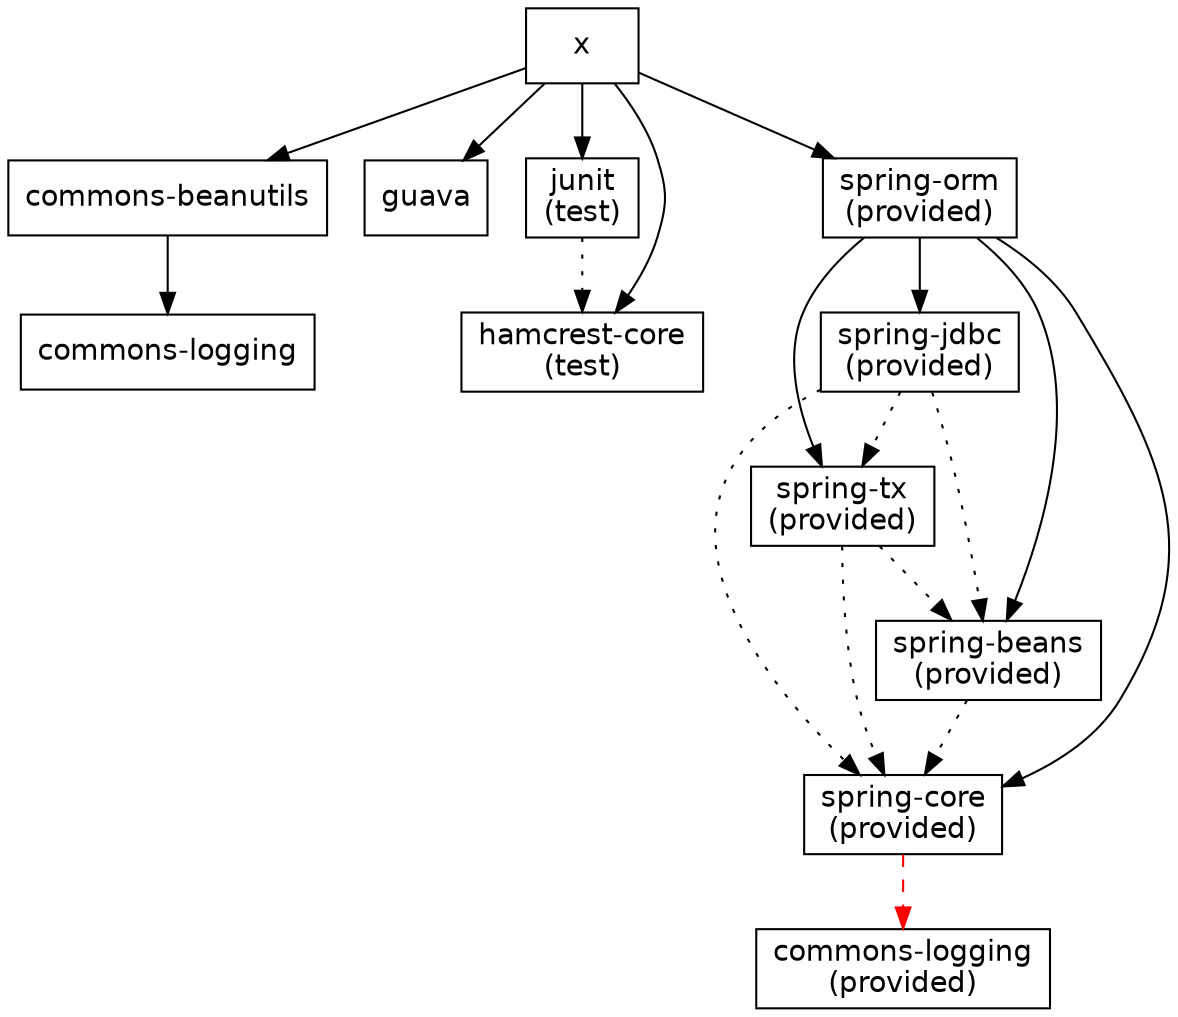 digraph G {
  node [shape="box",fontname="Helvetica"]
  edge [fontname="Helvetica",fontsize="10"]

  // Node Definitions:
  "abc:x:jar::compile"[label="x"]
  "commons-beanutils:commons-beanutils:jar::compile"[label="commons-beanutils"]
  "commons-logging:commons-logging:jar::compile"[label="commons-logging"]
  "com.google.guava:guava:jar::compile"[label="guava"]
  "junit:junit:jar::test"[label="junit\n(test)"]
  "org.hamcrest:hamcrest-core:jar::test"[label="hamcrest-core\n(test)"]
  "org.springframework:spring-orm:jar::provided"[label="spring-orm\n(provided)"]
  "org.springframework:spring-beans:jar::provided"[label="spring-beans\n(provided)"]
  "org.springframework:spring-core:jar::provided"[label="spring-core\n(provided)"]
  "commons-logging:commons-logging:jar::provided"[label="commons-logging\n(provided)"]
  "org.springframework:spring-jdbc:jar::provided"[label="spring-jdbc\n(provided)"]
  "org.springframework:spring-tx:jar::provided"[label="spring-tx\n(provided)"]

  // Edge Definitions:
  "abc:x:jar::compile" -> "commons-beanutils:commons-beanutils:jar::compile"
  "commons-beanutils:commons-beanutils:jar::compile" -> "commons-logging:commons-logging:jar::compile"
  "abc:x:jar::compile" -> "com.google.guava:guava:jar::compile"
  "abc:x:jar::compile" -> "junit:junit:jar::test"
  "junit:junit:jar::test" -> "org.hamcrest:hamcrest-core:jar::test"[style="dotted"]
  "abc:x:jar::compile" -> "org.springframework:spring-orm:jar::provided"
  "org.springframework:spring-orm:jar::provided" -> "org.springframework:spring-beans:jar::provided"
  "org.springframework:spring-beans:jar::provided" -> "org.springframework:spring-core:jar::provided"[style="dotted"]
  "org.springframework:spring-orm:jar::provided" -> "org.springframework:spring-core:jar::provided"
  "org.springframework:spring-core:jar::provided" -> "commons-logging:commons-logging:jar::provided"[style="dashed",color="red",fontcolor="red"]
  "org.springframework:spring-orm:jar::provided" -> "org.springframework:spring-jdbc:jar::provided"
  "org.springframework:spring-jdbc:jar::provided" -> "org.springframework:spring-beans:jar::provided"[style="dotted"]
  "org.springframework:spring-jdbc:jar::provided" -> "org.springframework:spring-core:jar::provided"[style="dotted"]
  "org.springframework:spring-jdbc:jar::provided" -> "org.springframework:spring-tx:jar::provided"[style="dotted"]
  "org.springframework:spring-orm:jar::provided" -> "org.springframework:spring-tx:jar::provided"
  "org.springframework:spring-tx:jar::provided" -> "org.springframework:spring-beans:jar::provided"[style="dotted"]
  "org.springframework:spring-tx:jar::provided" -> "org.springframework:spring-core:jar::provided"[style="dotted"]
  "abc:x:jar::compile" -> "org.hamcrest:hamcrest-core:jar::test"
}